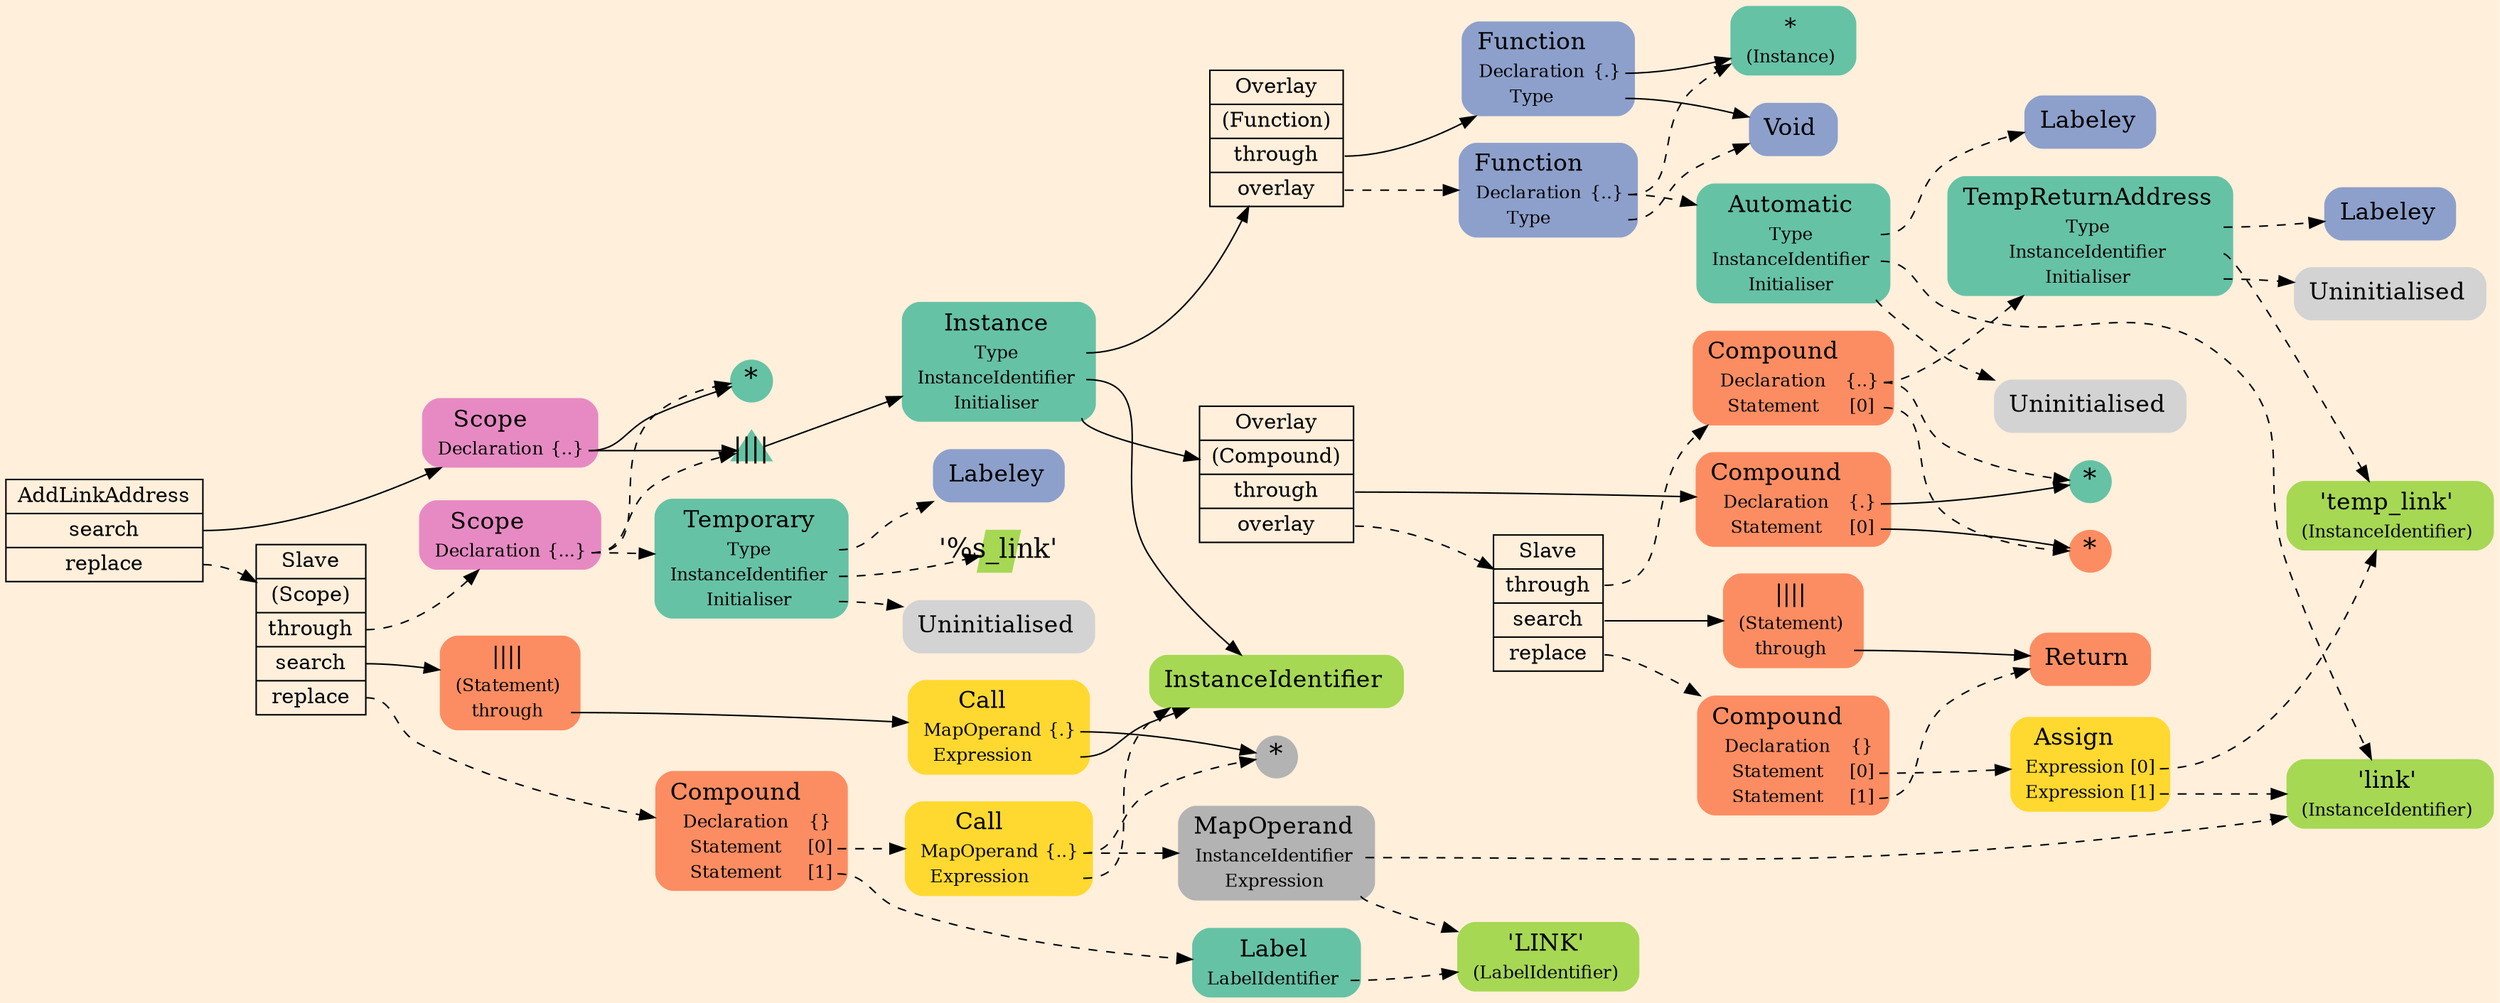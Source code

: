 digraph Inferno {
graph [
    rankdir = "LR"
    bgcolor = antiquewhite1
    color = black
    fontcolor = black
];
node [
];
// -------------------- transformation figure --------------------
"CR#P27-0" [
    shape = "record"
    fillcolor = antiquewhite1
    label = "<fixed> AddLinkAddress | <port0> search | <port1> replace"
    style = "filled"
    fontsize = "14"
    color = black
    fontcolor = black
];

"#B-2-369" [
    shape = "plaintext"
    fillcolor = "/set28/4"
    label = <<TABLE BORDER="0" CELLBORDER="0" CELLSPACING="0">
     <TR><TD><FONT POINT-SIZE="16.0">Scope</FONT></TD><TD></TD></TR>
     <TR><TD>Declaration</TD><TD PORT="port0">{..}</TD></TR>
    </TABLE>>
    style = "rounded,filled"
    fontsize = "12"
];

"#B-2-381" [
    shape = "triangle"
    fillcolor = "/set28/1"
    label = <||||>
    style = "filled"
    fontsize = "18"
    penwidth = 0.0
    fixedsize = true
    width = 0.4
    height = 0.4
];

"#B-2-382" [
    shape = "plaintext"
    fillcolor = "/set28/1"
    label = <<TABLE BORDER="0" CELLBORDER="0" CELLSPACING="0">
     <TR><TD><FONT POINT-SIZE="16.0">Instance</FONT></TD><TD></TD></TR>
     <TR><TD>Type</TD><TD PORT="port0"></TD></TR>
     <TR><TD>InstanceIdentifier</TD><TD PORT="port1"></TD></TR>
     <TR><TD>Initialiser</TD><TD PORT="port2"></TD></TR>
    </TABLE>>
    style = "rounded,filled"
    fontsize = "12"
];

"#B-2-400" [
    shape = "record"
    fillcolor = antiquewhite1
    label = "<fixed> Overlay | <port0> (Function) | <port1> through | <port2> overlay"
    style = "filled"
    fontsize = "14"
    color = black
    fontcolor = black
];

"#B-2-401" [
    shape = "plaintext"
    fillcolor = "/set28/3"
    label = <<TABLE BORDER="0" CELLBORDER="0" CELLSPACING="0">
     <TR><TD><FONT POINT-SIZE="16.0">Function</FONT></TD><TD></TD></TR>
     <TR><TD>Declaration</TD><TD PORT="port0">{.}</TD></TR>
     <TR><TD>Type</TD><TD PORT="port1"></TD></TR>
    </TABLE>>
    style = "rounded,filled"
    fontsize = "12"
];

"#B-2-421" [
    shape = "plaintext"
    fillcolor = "/set28/1"
    label = <<TABLE BORDER="0" CELLBORDER="0" CELLSPACING="0">
     <TR><TD><FONT POINT-SIZE="16.0">*</FONT></TD><TD></TD></TR>
     <TR><TD>(Instance)</TD><TD PORT="port0"></TD></TR>
    </TABLE>>
    style = "rounded,filled"
    fontsize = "12"
];

"#B-2-420" [
    shape = "plaintext"
    fillcolor = "/set28/3"
    label = <<TABLE BORDER="0" CELLBORDER="0" CELLSPACING="0">
     <TR><TD><FONT POINT-SIZE="16.0">Void</FONT></TD><TD></TD></TR>
    </TABLE>>
    style = "rounded,filled"
    fontsize = "12"
];

"#B-2-402" [
    shape = "plaintext"
    fillcolor = "/set28/3"
    label = <<TABLE BORDER="0" CELLBORDER="0" CELLSPACING="0">
     <TR><TD><FONT POINT-SIZE="16.0">Function</FONT></TD><TD></TD></TR>
     <TR><TD>Declaration</TD><TD PORT="port0">{..}</TD></TR>
     <TR><TD>Type</TD><TD PORT="port1"></TD></TR>
    </TABLE>>
    style = "rounded,filled"
    fontsize = "12"
];

"#B-2-375" [
    shape = "plaintext"
    fillcolor = "/set28/1"
    label = <<TABLE BORDER="0" CELLBORDER="0" CELLSPACING="0">
     <TR><TD><FONT POINT-SIZE="16.0">Automatic</FONT></TD><TD></TD></TR>
     <TR><TD>Type</TD><TD PORT="port0"></TD></TR>
     <TR><TD>InstanceIdentifier</TD><TD PORT="port1"></TD></TR>
     <TR><TD>Initialiser</TD><TD PORT="port2"></TD></TR>
    </TABLE>>
    style = "rounded,filled"
    fontsize = "12"
];

"#B-2-422" [
    shape = "plaintext"
    fillcolor = "/set28/3"
    label = <<TABLE BORDER="0" CELLBORDER="0" CELLSPACING="0">
     <TR><TD><FONT POINT-SIZE="16.0">Labeley</FONT></TD><TD></TD></TR>
    </TABLE>>
    style = "rounded,filled"
    fontsize = "12"
];

"#B-2-376" [
    shape = "plaintext"
    fillcolor = "/set28/5"
    label = <<TABLE BORDER="0" CELLBORDER="0" CELLSPACING="0">
     <TR><TD><FONT POINT-SIZE="16.0">'link'</FONT></TD><TD></TD></TR>
     <TR><TD>(InstanceIdentifier)</TD><TD PORT="port0"></TD></TR>
    </TABLE>>
    style = "rounded,filled"
    fontsize = "12"
];

"#B-2-423" [
    shape = "plaintext"
    label = <<TABLE BORDER="0" CELLBORDER="0" CELLSPACING="0">
     <TR><TD><FONT POINT-SIZE="16.0">Uninitialised</FONT></TD><TD></TD></TR>
    </TABLE>>
    style = "rounded,filled"
    fontsize = "12"
];

"#B-2-404" [
    shape = "plaintext"
    fillcolor = "/set28/5"
    label = <<TABLE BORDER="0" CELLBORDER="0" CELLSPACING="0">
     <TR><TD><FONT POINT-SIZE="16.0">InstanceIdentifier</FONT></TD><TD></TD></TR>
    </TABLE>>
    style = "rounded,filled"
    fontsize = "12"
];

"#B-2-383" [
    shape = "record"
    fillcolor = antiquewhite1
    label = "<fixed> Overlay | <port0> (Compound) | <port1> through | <port2> overlay"
    style = "filled"
    fontsize = "14"
    color = black
    fontcolor = black
];

"#B-2-384" [
    shape = "plaintext"
    fillcolor = "/set28/2"
    label = <<TABLE BORDER="0" CELLBORDER="0" CELLSPACING="0">
     <TR><TD><FONT POINT-SIZE="16.0">Compound</FONT></TD><TD></TD></TR>
     <TR><TD>Declaration</TD><TD PORT="port0">{.}</TD></TR>
     <TR><TD>Statement</TD><TD PORT="port1">[0]</TD></TR>
    </TABLE>>
    style = "rounded,filled"
    fontsize = "12"
];

"#B-2-386" [
    shape = "circle"
    fillcolor = "/set28/1"
    label = <*>
    style = "filled"
    fontsize = "18"
    penwidth = 0.0
    fixedsize = true
    width = 0.4
    height = 0.4
];

"#B-2-387" [
    shape = "circle"
    fillcolor = "/set28/2"
    label = <*>
    style = "filled"
    fontsize = "18"
    penwidth = 0.0
    fixedsize = true
    width = 0.4
    height = 0.4
];

"#B-2-417" [
    shape = "record"
    fillcolor = antiquewhite1
    label = "<fixed> Slave | <port0> through | <port1> search | <port2> replace"
    style = "filled"
    fontsize = "14"
    color = black
    fontcolor = black
];

"#B-2-385" [
    shape = "plaintext"
    fillcolor = "/set28/2"
    label = <<TABLE BORDER="0" CELLBORDER="0" CELLSPACING="0">
     <TR><TD><FONT POINT-SIZE="16.0">Compound</FONT></TD><TD></TD></TR>
     <TR><TD>Declaration</TD><TD PORT="port0">{..}</TD></TR>
     <TR><TD>Statement</TD><TD PORT="port1">[0]</TD></TR>
    </TABLE>>
    style = "rounded,filled"
    fontsize = "12"
];

"#B-2-377" [
    shape = "plaintext"
    fillcolor = "/set28/1"
    label = <<TABLE BORDER="0" CELLBORDER="0" CELLSPACING="0">
     <TR><TD><FONT POINT-SIZE="16.0">TempReturnAddress</FONT></TD><TD></TD></TR>
     <TR><TD>Type</TD><TD PORT="port0"></TD></TR>
     <TR><TD>InstanceIdentifier</TD><TD PORT="port1"></TD></TR>
     <TR><TD>Initialiser</TD><TD PORT="port2"></TD></TR>
    </TABLE>>
    style = "rounded,filled"
    fontsize = "12"
];

"#B-2-424" [
    shape = "plaintext"
    fillcolor = "/set28/3"
    label = <<TABLE BORDER="0" CELLBORDER="0" CELLSPACING="0">
     <TR><TD><FONT POINT-SIZE="16.0">Labeley</FONT></TD><TD></TD></TR>
    </TABLE>>
    style = "rounded,filled"
    fontsize = "12"
];

"#B-2-378" [
    shape = "plaintext"
    fillcolor = "/set28/5"
    label = <<TABLE BORDER="0" CELLBORDER="0" CELLSPACING="0">
     <TR><TD><FONT POINT-SIZE="16.0">'temp_link'</FONT></TD><TD></TD></TR>
     <TR><TD>(InstanceIdentifier)</TD><TD PORT="port0"></TD></TR>
    </TABLE>>
    style = "rounded,filled"
    fontsize = "12"
];

"#B-2-425" [
    shape = "plaintext"
    label = <<TABLE BORDER="0" CELLBORDER="0" CELLSPACING="0">
     <TR><TD><FONT POINT-SIZE="16.0">Uninitialised</FONT></TD><TD></TD></TR>
    </TABLE>>
    style = "rounded,filled"
    fontsize = "12"
];

"#B-2-415" [
    shape = "plaintext"
    fillcolor = "/set28/2"
    label = <<TABLE BORDER="0" CELLBORDER="0" CELLSPACING="0">
     <TR><TD><FONT POINT-SIZE="16.0">||||</FONT></TD><TD></TD></TR>
     <TR><TD>(Statement)</TD><TD PORT="port0"></TD></TR>
     <TR><TD>through</TD><TD PORT="port1"></TD></TR>
    </TABLE>>
    style = "rounded,filled"
    fontsize = "12"
];

"#B-2-405" [
    shape = "plaintext"
    fillcolor = "/set28/2"
    label = <<TABLE BORDER="0" CELLBORDER="0" CELLSPACING="0">
     <TR><TD><FONT POINT-SIZE="16.0">Return</FONT></TD><TD></TD></TR>
    </TABLE>>
    style = "rounded,filled"
    fontsize = "12"
];

"#B-2-406" [
    shape = "plaintext"
    fillcolor = "/set28/2"
    label = <<TABLE BORDER="0" CELLBORDER="0" CELLSPACING="0">
     <TR><TD><FONT POINT-SIZE="16.0">Compound</FONT></TD><TD></TD></TR>
     <TR><TD>Declaration</TD><TD PORT="port0">{}</TD></TR>
     <TR><TD>Statement</TD><TD PORT="port1">[0]</TD></TR>
     <TR><TD>Statement</TD><TD PORT="port2">[1]</TD></TR>
    </TABLE>>
    style = "rounded,filled"
    fontsize = "12"
];

"#B-2-408" [
    shape = "plaintext"
    fillcolor = "/set28/6"
    label = <<TABLE BORDER="0" CELLBORDER="0" CELLSPACING="0">
     <TR><TD><FONT POINT-SIZE="16.0">Assign</FONT></TD><TD></TD></TR>
     <TR><TD>Expression</TD><TD PORT="port0">[0]</TD></TR>
     <TR><TD>Expression</TD><TD PORT="port1">[1]</TD></TR>
    </TABLE>>
    style = "rounded,filled"
    fontsize = "12"
];

"#B-2-371" [
    shape = "circle"
    fillcolor = "/set28/1"
    label = <*>
    style = "filled"
    fontsize = "18"
    penwidth = 0.0
    fixedsize = true
    width = 0.4
    height = 0.4
];

"#B-2-419" [
    shape = "record"
    fillcolor = antiquewhite1
    label = "<fixed> Slave | <port0> (Scope) | <port1> through | <port2> search | <port3> replace"
    style = "filled"
    fontsize = "14"
    color = black
    fontcolor = black
];

"#B-2-370" [
    shape = "plaintext"
    fillcolor = "/set28/4"
    label = <<TABLE BORDER="0" CELLBORDER="0" CELLSPACING="0">
     <TR><TD><FONT POINT-SIZE="16.0">Scope</FONT></TD><TD></TD></TR>
     <TR><TD>Declaration</TD><TD PORT="port0">{...}</TD></TR>
    </TABLE>>
    style = "rounded,filled"
    fontsize = "12"
];

"#B-2-373" [
    shape = "plaintext"
    fillcolor = "/set28/1"
    label = <<TABLE BORDER="0" CELLBORDER="0" CELLSPACING="0">
     <TR><TD><FONT POINT-SIZE="16.0">Temporary</FONT></TD><TD></TD></TR>
     <TR><TD>Type</TD><TD PORT="port0"></TD></TR>
     <TR><TD>InstanceIdentifier</TD><TD PORT="port1"></TD></TR>
     <TR><TD>Initialiser</TD><TD PORT="port2"></TD></TR>
    </TABLE>>
    style = "rounded,filled"
    fontsize = "12"
];

"#B-2-426" [
    shape = "plaintext"
    fillcolor = "/set28/3"
    label = <<TABLE BORDER="0" CELLBORDER="0" CELLSPACING="0">
     <TR><TD><FONT POINT-SIZE="16.0">Labeley</FONT></TD><TD></TD></TR>
    </TABLE>>
    style = "rounded,filled"
    fontsize = "12"
];

"#B-2-374" [
    shape = "parallelogram"
    fillcolor = "/set28/5"
    label = <'%s_link'>
    style = "filled"
    fontsize = "18"
    penwidth = 0.0
    fixedsize = true
    width = 0.4
    height = 0.4
];

"#B-2-427" [
    shape = "plaintext"
    label = <<TABLE BORDER="0" CELLBORDER="0" CELLSPACING="0">
     <TR><TD><FONT POINT-SIZE="16.0">Uninitialised</FONT></TD><TD></TD></TR>
    </TABLE>>
    style = "rounded,filled"
    fontsize = "12"
];

"#B-2-414" [
    shape = "plaintext"
    fillcolor = "/set28/2"
    label = <<TABLE BORDER="0" CELLBORDER="0" CELLSPACING="0">
     <TR><TD><FONT POINT-SIZE="16.0">||||</FONT></TD><TD></TD></TR>
     <TR><TD>(Statement)</TD><TD PORT="port0"></TD></TR>
     <TR><TD>through</TD><TD PORT="port1"></TD></TR>
    </TABLE>>
    style = "rounded,filled"
    fontsize = "12"
];

"#B-2-390" [
    shape = "plaintext"
    fillcolor = "/set28/6"
    label = <<TABLE BORDER="0" CELLBORDER="0" CELLSPACING="0">
     <TR><TD><FONT POINT-SIZE="16.0">Call</FONT></TD><TD></TD></TR>
     <TR><TD>MapOperand</TD><TD PORT="port0">{.}</TD></TR>
     <TR><TD>Expression</TD><TD PORT="port1"></TD></TR>
    </TABLE>>
    style = "rounded,filled"
    fontsize = "12"
];

"#B-2-418" [
    shape = "circle"
    fillcolor = "/set28/8"
    label = <*>
    style = "filled"
    fontsize = "18"
    penwidth = 0.0
    fixedsize = true
    width = 0.4
    height = 0.4
];

"#B-2-392" [
    shape = "plaintext"
    fillcolor = "/set28/2"
    label = <<TABLE BORDER="0" CELLBORDER="0" CELLSPACING="0">
     <TR><TD><FONT POINT-SIZE="16.0">Compound</FONT></TD><TD></TD></TR>
     <TR><TD>Declaration</TD><TD PORT="port0">{}</TD></TR>
     <TR><TD>Statement</TD><TD PORT="port1">[0]</TD></TR>
     <TR><TD>Statement</TD><TD PORT="port2">[1]</TD></TR>
    </TABLE>>
    style = "rounded,filled"
    fontsize = "12"
];

"#B-2-391" [
    shape = "plaintext"
    fillcolor = "/set28/6"
    label = <<TABLE BORDER="0" CELLBORDER="0" CELLSPACING="0">
     <TR><TD><FONT POINT-SIZE="16.0">Call</FONT></TD><TD></TD></TR>
     <TR><TD>MapOperand</TD><TD PORT="port0">{..}</TD></TR>
     <TR><TD>Expression</TD><TD PORT="port1"></TD></TR>
    </TABLE>>
    style = "rounded,filled"
    fontsize = "12"
];

"#B-2-416" [
    shape = "plaintext"
    fillcolor = "/set28/8"
    label = <<TABLE BORDER="0" CELLBORDER="0" CELLSPACING="0">
     <TR><TD><FONT POINT-SIZE="16.0">MapOperand</FONT></TD><TD></TD></TR>
     <TR><TD>InstanceIdentifier</TD><TD PORT="port0"></TD></TR>
     <TR><TD>Expression</TD><TD PORT="port1"></TD></TR>
    </TABLE>>
    style = "rounded,filled"
    fontsize = "12"
];

"#B-2-395" [
    shape = "plaintext"
    fillcolor = "/set28/5"
    label = <<TABLE BORDER="0" CELLBORDER="0" CELLSPACING="0">
     <TR><TD><FONT POINT-SIZE="16.0">'LINK'</FONT></TD><TD></TD></TR>
     <TR><TD>(LabelIdentifier)</TD><TD PORT="port0"></TD></TR>
    </TABLE>>
    style = "rounded,filled"
    fontsize = "12"
];

"#B-2-394" [
    shape = "plaintext"
    fillcolor = "/set28/1"
    label = <<TABLE BORDER="0" CELLBORDER="0" CELLSPACING="0">
     <TR><TD><FONT POINT-SIZE="16.0">Label</FONT></TD><TD></TD></TR>
     <TR><TD>LabelIdentifier</TD><TD PORT="port0"></TD></TR>
    </TABLE>>
    style = "rounded,filled"
    fontsize = "12"
];



// -------------------- links --------------------
// links for block CR#P27-0
"CR#P27-0":port0 -> "#B-2-369" [
    style="solid"
    color = black
    fontcolor = black
];

"CR#P27-0":port1 -> "#B-2-419" [
    style="dashed"
    color = black
    fontcolor = black
];

// links for block #B-2-369
"#B-2-369":port0 -> "#B-2-381" [
    style="solid"
    color = black
    fontcolor = black
];

"#B-2-369":port0 -> "#B-2-371" [
    style="solid"
    color = black
    fontcolor = black
];

// links for block #B-2-381
"#B-2-381" -> "#B-2-382" [
    style="solid"
    color = black
    fontcolor = black
];

// links for block #B-2-382
"#B-2-382":port0 -> "#B-2-400" [
    style="solid"
    color = black
    fontcolor = black
];

"#B-2-382":port1 -> "#B-2-404" [
    style="solid"
    color = black
    fontcolor = black
];

"#B-2-382":port2 -> "#B-2-383" [
    style="solid"
    color = black
    fontcolor = black
];

// links for block #B-2-400
"#B-2-400":port1 -> "#B-2-401" [
    style="solid"
    color = black
    fontcolor = black
];

"#B-2-400":port2 -> "#B-2-402" [
    style="dashed"
    color = black
    fontcolor = black
];

// links for block #B-2-401
"#B-2-401":port0 -> "#B-2-421" [
    style="solid"
    color = black
    fontcolor = black
];

"#B-2-401":port1 -> "#B-2-420" [
    style="solid"
    color = black
    fontcolor = black
];

// links for block #B-2-421
// links for block #B-2-420
// links for block #B-2-402
"#B-2-402":port0 -> "#B-2-421" [
    style="dashed"
    color = black
    fontcolor = black
];

"#B-2-402":port0 -> "#B-2-375" [
    style="dashed"
    color = black
    fontcolor = black
];

"#B-2-402":port1 -> "#B-2-420" [
    style="dashed"
    color = black
    fontcolor = black
];

// links for block #B-2-375
"#B-2-375":port0 -> "#B-2-422" [
    style="dashed"
    color = black
    fontcolor = black
];

"#B-2-375":port1 -> "#B-2-376" [
    style="dashed"
    color = black
    fontcolor = black
];

"#B-2-375":port2 -> "#B-2-423" [
    style="dashed"
    color = black
    fontcolor = black
];

// links for block #B-2-422
// links for block #B-2-376
// links for block #B-2-423
// links for block #B-2-404
// links for block #B-2-383
"#B-2-383":port1 -> "#B-2-384" [
    style="solid"
    color = black
    fontcolor = black
];

"#B-2-383":port2 -> "#B-2-417" [
    style="dashed"
    color = black
    fontcolor = black
];

// links for block #B-2-384
"#B-2-384":port0 -> "#B-2-386" [
    style="solid"
    color = black
    fontcolor = black
];

"#B-2-384":port1 -> "#B-2-387" [
    style="solid"
    color = black
    fontcolor = black
];

// links for block #B-2-386
// links for block #B-2-387
// links for block #B-2-417
"#B-2-417":port0 -> "#B-2-385" [
    style="dashed"
    color = black
    fontcolor = black
];

"#B-2-417":port1 -> "#B-2-415" [
    style="solid"
    color = black
    fontcolor = black
];

"#B-2-417":port2 -> "#B-2-406" [
    style="dashed"
    color = black
    fontcolor = black
];

// links for block #B-2-385
"#B-2-385":port0 -> "#B-2-386" [
    style="dashed"
    color = black
    fontcolor = black
];

"#B-2-385":port0 -> "#B-2-377" [
    style="dashed"
    color = black
    fontcolor = black
];

"#B-2-385":port1 -> "#B-2-387" [
    style="dashed"
    color = black
    fontcolor = black
];

// links for block #B-2-377
"#B-2-377":port0 -> "#B-2-424" [
    style="dashed"
    color = black
    fontcolor = black
];

"#B-2-377":port1 -> "#B-2-378" [
    style="dashed"
    color = black
    fontcolor = black
];

"#B-2-377":port2 -> "#B-2-425" [
    style="dashed"
    color = black
    fontcolor = black
];

// links for block #B-2-424
// links for block #B-2-378
// links for block #B-2-425
// links for block #B-2-415
"#B-2-415":port1 -> "#B-2-405" [
    style="solid"
    color = black
    fontcolor = black
];

// links for block #B-2-405
// links for block #B-2-406
"#B-2-406":port1 -> "#B-2-408" [
    style="dashed"
    color = black
    fontcolor = black
];

"#B-2-406":port2 -> "#B-2-405" [
    style="dashed"
    color = black
    fontcolor = black
];

// links for block #B-2-408
"#B-2-408":port0 -> "#B-2-378" [
    style="dashed"
    color = black
    fontcolor = black
];

"#B-2-408":port1 -> "#B-2-376" [
    style="dashed"
    color = black
    fontcolor = black
];

// links for block #B-2-371
// links for block #B-2-419
"#B-2-419":port1 -> "#B-2-370" [
    style="dashed"
    color = black
    fontcolor = black
];

"#B-2-419":port2 -> "#B-2-414" [
    style="solid"
    color = black
    fontcolor = black
];

"#B-2-419":port3 -> "#B-2-392" [
    style="dashed"
    color = black
    fontcolor = black
];

// links for block #B-2-370
"#B-2-370":port0 -> "#B-2-381" [
    style="dashed"
    color = black
    fontcolor = black
];

"#B-2-370":port0 -> "#B-2-371" [
    style="dashed"
    color = black
    fontcolor = black
];

"#B-2-370":port0 -> "#B-2-373" [
    style="dashed"
    color = black
    fontcolor = black
];

// links for block #B-2-373
"#B-2-373":port0 -> "#B-2-426" [
    style="dashed"
    color = black
    fontcolor = black
];

"#B-2-373":port1 -> "#B-2-374" [
    style="dashed"
    color = black
    fontcolor = black
];

"#B-2-373":port2 -> "#B-2-427" [
    style="dashed"
    color = black
    fontcolor = black
];

// links for block #B-2-426
// links for block #B-2-374
// links for block #B-2-427
// links for block #B-2-414
"#B-2-414":port1 -> "#B-2-390" [
    style="solid"
    color = black
    fontcolor = black
];

// links for block #B-2-390
"#B-2-390":port0 -> "#B-2-418" [
    style="solid"
    color = black
    fontcolor = black
];

"#B-2-390":port1 -> "#B-2-404" [
    style="solid"
    color = black
    fontcolor = black
];

// links for block #B-2-418
// links for block #B-2-392
"#B-2-392":port1 -> "#B-2-391" [
    style="dashed"
    color = black
    fontcolor = black
];

"#B-2-392":port2 -> "#B-2-394" [
    style="dashed"
    color = black
    fontcolor = black
];

// links for block #B-2-391
"#B-2-391":port0 -> "#B-2-418" [
    style="dashed"
    color = black
    fontcolor = black
];

"#B-2-391":port0 -> "#B-2-416" [
    style="dashed"
    color = black
    fontcolor = black
];

"#B-2-391":port1 -> "#B-2-404" [
    style="dashed"
    color = black
    fontcolor = black
];

// links for block #B-2-416
"#B-2-416":port0 -> "#B-2-376" [
    style="dashed"
    color = black
    fontcolor = black
];

"#B-2-416":port1 -> "#B-2-395" [
    style="dashed"
    color = black
    fontcolor = black
];

// links for block #B-2-395
// links for block #B-2-394
"#B-2-394":port0 -> "#B-2-395" [
    style="dashed"
    color = black
    fontcolor = black
];

}
